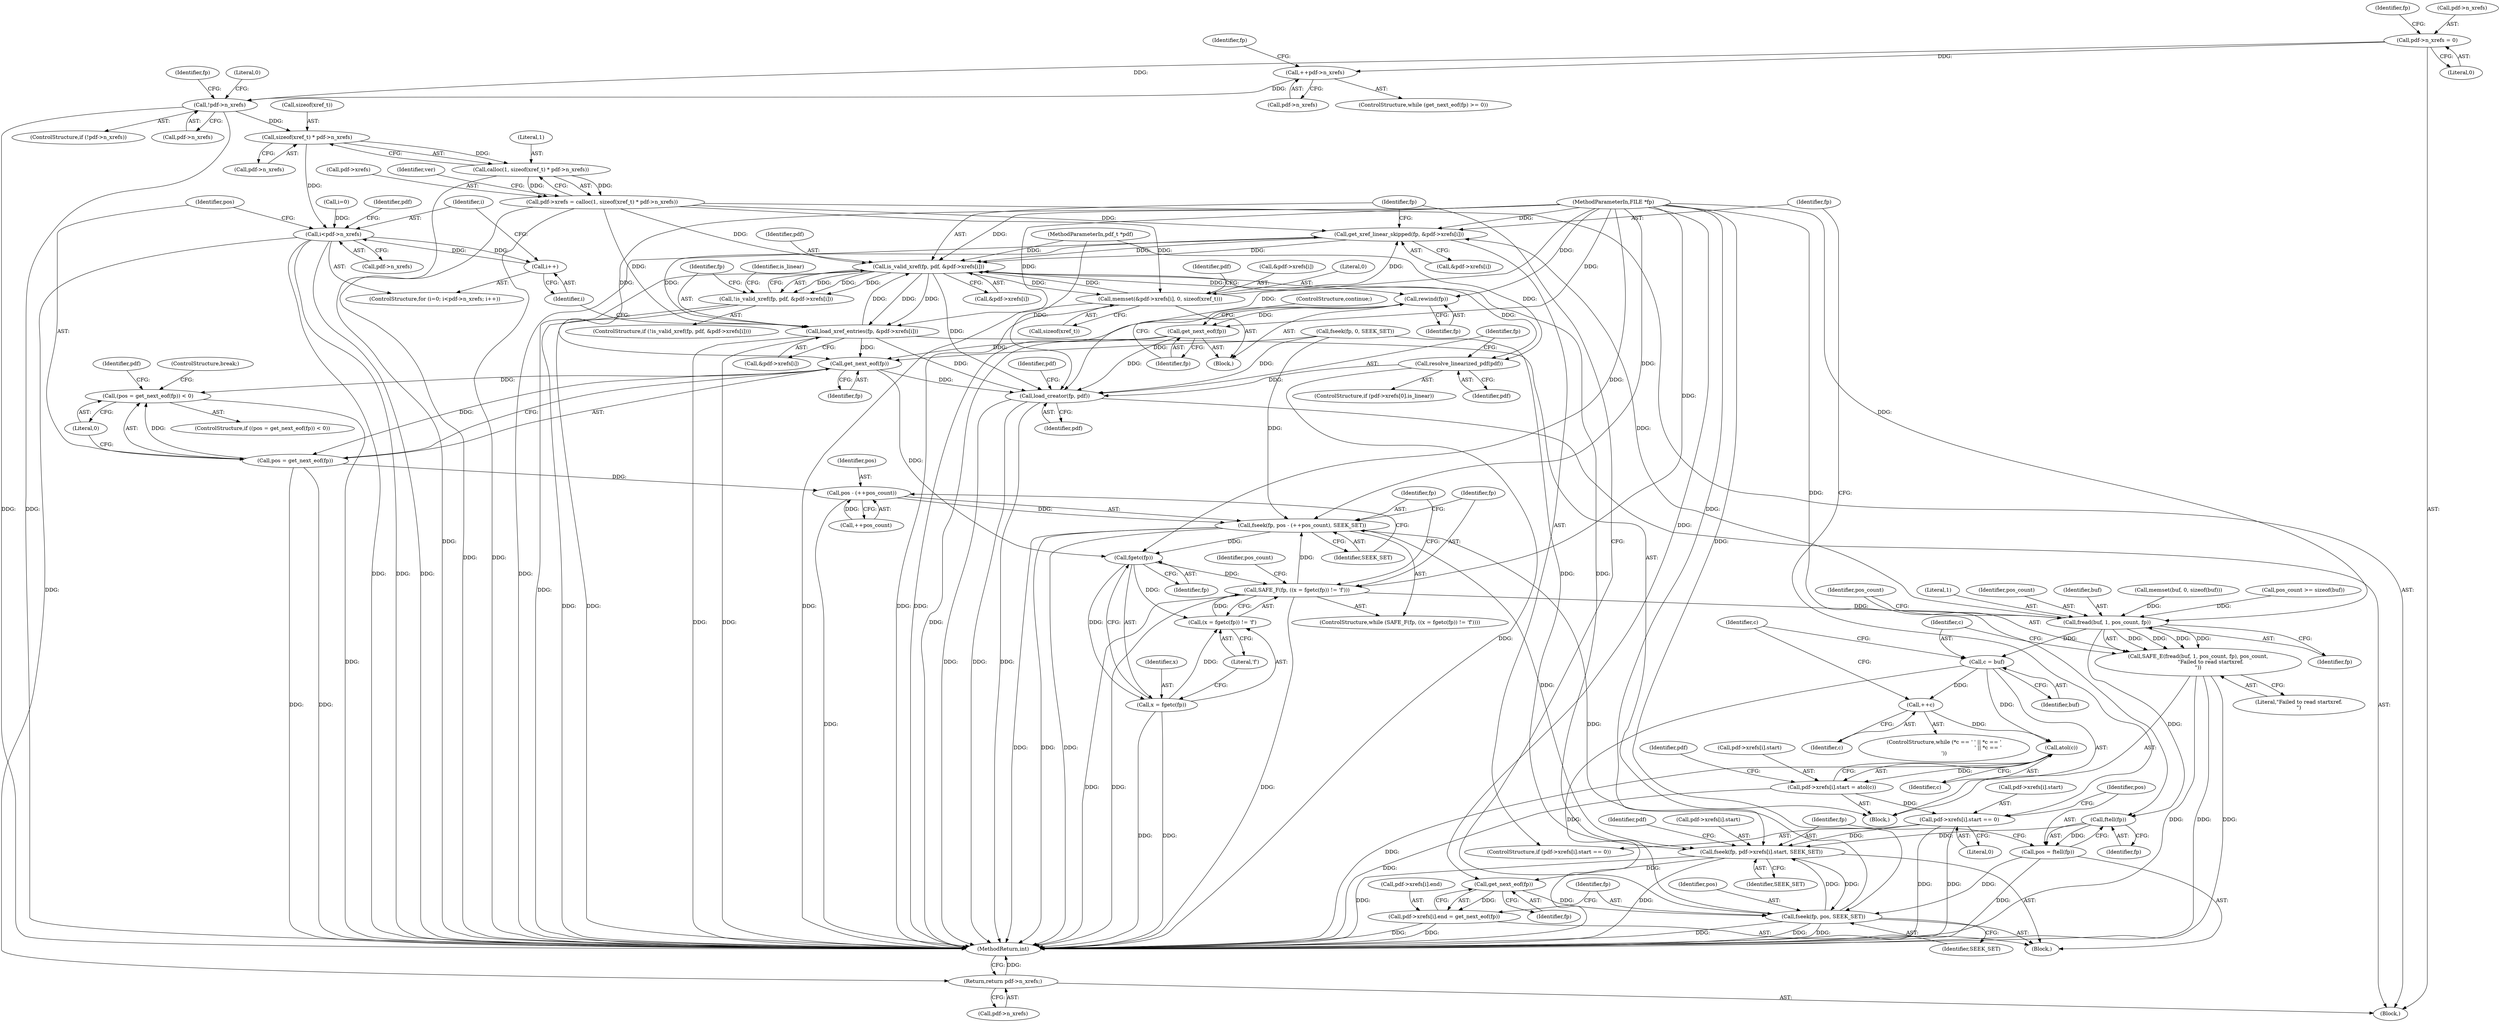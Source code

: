 digraph "0_pdfresurrect_0c4120fffa3dffe97b95c486a120eded82afe8a6_7@API" {
"1000165" [label="(Call,sizeof(xref_t) * pdf->n_xrefs)"];
"1000149" [label="(Call,!pdf->n_xrefs)"];
"1000144" [label="(Call,++pdf->n_xrefs)"];
"1000130" [label="(Call,pdf->n_xrefs = 0)"];
"1000163" [label="(Call,calloc(1, sizeof(xref_t) * pdf->n_xrefs))"];
"1000159" [label="(Call,pdf->xrefs = calloc(1, sizeof(xref_t) * pdf->n_xrefs))"];
"1000287" [label="(Call,get_xref_linear_skipped(fp, &pdf->xrefs[i]))"];
"1000327" [label="(Call,is_valid_xref(fp, pdf, &pdf->xrefs[i]))"];
"1000326" [label="(Call,!is_valid_xref(fp, pdf, &pdf->xrefs[i]))"];
"1000346" [label="(Call,memset(&pdf->xrefs[i], 0, sizeof(xref_t)))"];
"1000365" [label="(Call,rewind(fp))"];
"1000367" [label="(Call,get_next_eof(fp))"];
"1000190" [label="(Call,get_next_eof(fp))"];
"1000187" [label="(Call,(pos = get_next_eof(fp)) < 0)"];
"1000188" [label="(Call,pos = get_next_eof(fp))"];
"1000218" [label="(Call,pos - (++pos_count))"];
"1000216" [label="(Call,fseek(fp, pos - (++pos_count), SEEK_SET))"];
"1000213" [label="(Call,fgetc(fp))"];
"1000208" [label="(Call,SAFE_F(fp, ((x = fgetc(fp)) != 'f')))"];
"1000240" [label="(Call,fread(buf, 1, pos_count, fp))"];
"1000239" [label="(Call,SAFE_E(fread(buf, 1, pos_count, fp), pos_count,\n               \"Failed to read startxref.\n\"))"];
"1000247" [label="(Call,c = buf)"];
"1000265" [label="(Call,++c)"];
"1000275" [label="(Call,atol(c))"];
"1000267" [label="(Call,pdf->xrefs[i].start = atol(c))"];
"1000278" [label="(Call,pdf->xrefs[i].start == 0)"];
"1000301" [label="(Call,fseek(fp, pdf->xrefs[i].start, SEEK_SET))"];
"1000319" [label="(Call,get_next_eof(fp))"];
"1000311" [label="(Call,pdf->xrefs[i].end = get_next_eof(fp))"];
"1000321" [label="(Call,fseek(fp, pos, SEEK_SET))"];
"1000299" [label="(Call,ftell(fp))"];
"1000297" [label="(Call,pos = ftell(fp))"];
"1000210" [label="(Call,(x = fgetc(fp)) != 'f')"];
"1000211" [label="(Call,x = fgetc(fp))"];
"1000388" [label="(Call,load_creator(fp, pdf))"];
"1000370" [label="(Call,load_xref_entries(fp, &pdf->xrefs[i]))"];
"1000386" [label="(Call,resolve_linearized_pdf(pdf))"];
"1000178" [label="(Call,i<pdf->n_xrefs)"];
"1000183" [label="(Call,i++)"];
"1000391" [label="(Return,return pdf->n_xrefs;)"];
"1000242" [label="(Literal,1)"];
"1000326" [label="(Call,!is_valid_xref(fp, pdf, &pdf->xrefs[i]))"];
"1000243" [label="(Identifier,pos_count)"];
"1000220" [label="(Call,++pos_count)"];
"1000315" [label="(Identifier,pdf)"];
"1000311" [label="(Call,pdf->xrefs[i].end = get_next_eof(fp))"];
"1000186" [label="(ControlStructure,if ((pos = get_next_eof(fp)) < 0))"];
"1000212" [label="(Identifier,x)"];
"1000386" [label="(Call,resolve_linearized_pdf(pdf))"];
"1000301" [label="(Call,fseek(fp, pdf->xrefs[i].start, SEEK_SET))"];
"1000277" [label="(ControlStructure,if (pdf->xrefs[i].start == 0))"];
"1000117" [label="(MethodParameterIn,pdf_t *pdf)"];
"1000213" [label="(Call,fgetc(fp))"];
"1000210" [label="(Call,(x = fgetc(fp)) != 'f')"];
"1000219" [label="(Identifier,pos)"];
"1000156" [label="(Identifier,fp)"];
"1000118" [label="(Block,)"];
"1000390" [label="(Identifier,pdf)"];
"1000346" [label="(Call,memset(&pdf->xrefs[i], 0, sizeof(xref_t)))"];
"1000211" [label="(Call,x = fgetc(fp))"];
"1000178" [label="(Call,i<pdf->n_xrefs)"];
"1000217" [label="(Identifier,fp)"];
"1000240" [label="(Call,fread(buf, 1, pos_count, fp))"];
"1000265" [label="(Call,++c)"];
"1000275" [label="(Call,atol(c))"];
"1000116" [label="(MethodParameterIn,FILE *fp)"];
"1000241" [label="(Identifier,buf)"];
"1000154" [label="(Literal,0)"];
"1000179" [label="(Identifier,i)"];
"1000145" [label="(Call,pdf->n_xrefs)"];
"1000209" [label="(Identifier,fp)"];
"1000234" [label="(Call,memset(buf, 0, sizeof(buf)))"];
"1000395" [label="(MethodReturn,int)"];
"1000328" [label="(Identifier,fp)"];
"1000144" [label="(Call,++pdf->n_xrefs)"];
"1000325" [label="(ControlStructure,if (!is_valid_xref(fp, pdf, &pdf->xrefs[i])))"];
"1000287" [label="(Call,get_xref_linear_skipped(fp, &pdf->xrefs[i]))"];
"1000321" [label="(Call,fseek(fp, pos, SEEK_SET))"];
"1000319" [label="(Call,get_next_eof(fp))"];
"1000247" [label="(Call,c = buf)"];
"1000367" [label="(Call,get_next_eof(fp))"];
"1000297" [label="(Call,pos = ftell(fp))"];
"1000371" [label="(Identifier,fp)"];
"1000215" [label="(Literal,'f')"];
"1000248" [label="(Identifier,c)"];
"1000323" [label="(Identifier,pos)"];
"1000189" [label="(Identifier,pos)"];
"1000142" [label="(Identifier,fp)"];
"1000164" [label="(Literal,1)"];
"1000136" [label="(Identifier,fp)"];
"1000160" [label="(Call,pdf->xrefs)"];
"1000216" [label="(Call,fseek(fp, pos - (++pos_count), SEEK_SET))"];
"1000245" [label="(Identifier,pos_count)"];
"1000168" [label="(Call,pdf->n_xrefs)"];
"1000149" [label="(Call,!pdf->n_xrefs)"];
"1000244" [label="(Identifier,fp)"];
"1000365" [label="(Call,rewind(fp))"];
"1000288" [label="(Identifier,fp)"];
"1000192" [label="(Literal,0)"];
"1000378" [label="(ControlStructure,if (pdf->xrefs[0].is_linear))"];
"1000310" [label="(Identifier,SEEK_SET)"];
"1000296" [label="(Block,)"];
"1000279" [label="(Call,pdf->xrefs[i].start)"];
"1000387" [label="(Identifier,pdf)"];
"1000175" [label="(Call,i=0)"];
"1000370" [label="(Call,load_xref_entries(fp, &pdf->xrefs[i]))"];
"1000250" [label="(ControlStructure,while (*c == ' ' || *c == '\n' || *c == '\r'))"];
"1000224" [label="(Call,pos_count >= sizeof(buf))"];
"1000330" [label="(Call,&pdf->xrefs[i])"];
"1000130" [label="(Call,pdf->n_xrefs = 0)"];
"1000360" [label="(Identifier,pdf)"];
"1000372" [label="(Call,&pdf->xrefs[i])"];
"1000222" [label="(Identifier,SEEK_SET)"];
"1000249" [label="(Identifier,buf)"];
"1000155" [label="(Call,fseek(fp, 0, SEEK_SET))"];
"1000303" [label="(Call,pdf->xrefs[i].start)"];
"1000190" [label="(Call,get_next_eof(fp))"];
"1000148" [label="(ControlStructure,if (!pdf->n_xrefs))"];
"1000289" [label="(Call,&pdf->xrefs[i])"];
"1000354" [label="(Call,sizeof(xref_t))"];
"1000299" [label="(Call,ftell(fp))"];
"1000320" [label="(Identifier,fp)"];
"1000393" [label="(Identifier,pdf)"];
"1000183" [label="(Call,i++)"];
"1000300" [label="(Identifier,fp)"];
"1000131" [label="(Call,pdf->n_xrefs)"];
"1000282" [label="(Identifier,pdf)"];
"1000347" [label="(Call,&pdf->xrefs[i])"];
"1000329" [label="(Identifier,pdf)"];
"1000338" [label="(Identifier,is_linear)"];
"1000268" [label="(Call,pdf->xrefs[i].start)"];
"1000368" [label="(Identifier,fp)"];
"1000134" [label="(Literal,0)"];
"1000174" [label="(ControlStructure,for (i=0; i<pdf->n_xrefs; i++))"];
"1000276" [label="(Identifier,c)"];
"1000150" [label="(Call,pdf->n_xrefs)"];
"1000336" [label="(Block,)"];
"1000208" [label="(Call,SAFE_F(fp, ((x = fgetc(fp)) != 'f')))"];
"1000389" [label="(Identifier,fp)"];
"1000324" [label="(Identifier,SEEK_SET)"];
"1000392" [label="(Call,pdf->n_xrefs)"];
"1000369" [label="(ControlStructure,continue;)"];
"1000254" [label="(Identifier,c)"];
"1000327" [label="(Call,is_valid_xref(fp, pdf, &pdf->xrefs[i]))"];
"1000278" [label="(Call,pdf->xrefs[i].start == 0)"];
"1000139" [label="(ControlStructure,while (get_next_eof(fp) >= 0))"];
"1000166" [label="(Call,sizeof(xref_t))"];
"1000388" [label="(Call,load_creator(fp, pdf))"];
"1000188" [label="(Call,pos = get_next_eof(fp))"];
"1000382" [label="(Identifier,pdf)"];
"1000198" [label="(Identifier,pdf)"];
"1000246" [label="(Literal,\"Failed to read startxref.\n\")"];
"1000267" [label="(Call,pdf->xrefs[i].start = atol(c))"];
"1000191" [label="(Identifier,fp)"];
"1000180" [label="(Call,pdf->n_xrefs)"];
"1000225" [label="(Identifier,pos_count)"];
"1000165" [label="(Call,sizeof(xref_t) * pdf->n_xrefs)"];
"1000286" [label="(Literal,0)"];
"1000184" [label="(Identifier,i)"];
"1000353" [label="(Literal,0)"];
"1000214" [label="(Identifier,fp)"];
"1000298" [label="(Identifier,pos)"];
"1000312" [label="(Call,pdf->xrefs[i].end)"];
"1000391" [label="(Return,return pdf->n_xrefs;)"];
"1000266" [label="(Identifier,c)"];
"1000207" [label="(ControlStructure,while (SAFE_F(fp, ((x = fgetc(fp)) != 'f'))))"];
"1000159" [label="(Call,pdf->xrefs = calloc(1, sizeof(xref_t) * pdf->n_xrefs))"];
"1000187" [label="(Call,(pos = get_next_eof(fp)) < 0)"];
"1000163" [label="(Call,calloc(1, sizeof(xref_t) * pdf->n_xrefs))"];
"1000322" [label="(Identifier,fp)"];
"1000218" [label="(Call,pos - (++pos_count))"];
"1000172" [label="(Identifier,ver)"];
"1000185" [label="(Block,)"];
"1000193" [label="(ControlStructure,break;)"];
"1000302" [label="(Identifier,fp)"];
"1000239" [label="(Call,SAFE_E(fread(buf, 1, pos_count, fp), pos_count,\n               \"Failed to read startxref.\n\"))"];
"1000366" [label="(Identifier,fp)"];
"1000165" -> "1000163"  [label="AST: "];
"1000165" -> "1000168"  [label="CFG: "];
"1000166" -> "1000165"  [label="AST: "];
"1000168" -> "1000165"  [label="AST: "];
"1000163" -> "1000165"  [label="CFG: "];
"1000165" -> "1000163"  [label="DDG: "];
"1000149" -> "1000165"  [label="DDG: "];
"1000165" -> "1000178"  [label="DDG: "];
"1000149" -> "1000148"  [label="AST: "];
"1000149" -> "1000150"  [label="CFG: "];
"1000150" -> "1000149"  [label="AST: "];
"1000154" -> "1000149"  [label="CFG: "];
"1000156" -> "1000149"  [label="CFG: "];
"1000149" -> "1000395"  [label="DDG: "];
"1000149" -> "1000395"  [label="DDG: "];
"1000144" -> "1000149"  [label="DDG: "];
"1000130" -> "1000149"  [label="DDG: "];
"1000144" -> "1000139"  [label="AST: "];
"1000144" -> "1000145"  [label="CFG: "];
"1000145" -> "1000144"  [label="AST: "];
"1000142" -> "1000144"  [label="CFG: "];
"1000130" -> "1000144"  [label="DDG: "];
"1000130" -> "1000118"  [label="AST: "];
"1000130" -> "1000134"  [label="CFG: "];
"1000131" -> "1000130"  [label="AST: "];
"1000134" -> "1000130"  [label="AST: "];
"1000136" -> "1000130"  [label="CFG: "];
"1000163" -> "1000159"  [label="AST: "];
"1000164" -> "1000163"  [label="AST: "];
"1000159" -> "1000163"  [label="CFG: "];
"1000163" -> "1000395"  [label="DDG: "];
"1000163" -> "1000159"  [label="DDG: "];
"1000163" -> "1000159"  [label="DDG: "];
"1000159" -> "1000118"  [label="AST: "];
"1000160" -> "1000159"  [label="AST: "];
"1000172" -> "1000159"  [label="CFG: "];
"1000159" -> "1000395"  [label="DDG: "];
"1000159" -> "1000395"  [label="DDG: "];
"1000159" -> "1000287"  [label="DDG: "];
"1000159" -> "1000327"  [label="DDG: "];
"1000159" -> "1000346"  [label="DDG: "];
"1000159" -> "1000370"  [label="DDG: "];
"1000287" -> "1000277"  [label="AST: "];
"1000287" -> "1000289"  [label="CFG: "];
"1000288" -> "1000287"  [label="AST: "];
"1000289" -> "1000287"  [label="AST: "];
"1000328" -> "1000287"  [label="CFG: "];
"1000287" -> "1000395"  [label="DDG: "];
"1000240" -> "1000287"  [label="DDG: "];
"1000116" -> "1000287"  [label="DDG: "];
"1000346" -> "1000287"  [label="DDG: "];
"1000370" -> "1000287"  [label="DDG: "];
"1000287" -> "1000327"  [label="DDG: "];
"1000287" -> "1000327"  [label="DDG: "];
"1000327" -> "1000326"  [label="AST: "];
"1000327" -> "1000330"  [label="CFG: "];
"1000328" -> "1000327"  [label="AST: "];
"1000329" -> "1000327"  [label="AST: "];
"1000330" -> "1000327"  [label="AST: "];
"1000326" -> "1000327"  [label="CFG: "];
"1000327" -> "1000395"  [label="DDG: "];
"1000327" -> "1000326"  [label="DDG: "];
"1000327" -> "1000326"  [label="DDG: "];
"1000327" -> "1000326"  [label="DDG: "];
"1000321" -> "1000327"  [label="DDG: "];
"1000116" -> "1000327"  [label="DDG: "];
"1000117" -> "1000327"  [label="DDG: "];
"1000346" -> "1000327"  [label="DDG: "];
"1000370" -> "1000327"  [label="DDG: "];
"1000327" -> "1000346"  [label="DDG: "];
"1000327" -> "1000365"  [label="DDG: "];
"1000327" -> "1000370"  [label="DDG: "];
"1000327" -> "1000370"  [label="DDG: "];
"1000327" -> "1000386"  [label="DDG: "];
"1000327" -> "1000388"  [label="DDG: "];
"1000326" -> "1000325"  [label="AST: "];
"1000338" -> "1000326"  [label="CFG: "];
"1000371" -> "1000326"  [label="CFG: "];
"1000326" -> "1000395"  [label="DDG: "];
"1000326" -> "1000395"  [label="DDG: "];
"1000346" -> "1000336"  [label="AST: "];
"1000346" -> "1000354"  [label="CFG: "];
"1000347" -> "1000346"  [label="AST: "];
"1000353" -> "1000346"  [label="AST: "];
"1000354" -> "1000346"  [label="AST: "];
"1000360" -> "1000346"  [label="CFG: "];
"1000346" -> "1000395"  [label="DDG: "];
"1000346" -> "1000395"  [label="DDG: "];
"1000365" -> "1000336"  [label="AST: "];
"1000365" -> "1000366"  [label="CFG: "];
"1000366" -> "1000365"  [label="AST: "];
"1000368" -> "1000365"  [label="CFG: "];
"1000365" -> "1000395"  [label="DDG: "];
"1000116" -> "1000365"  [label="DDG: "];
"1000365" -> "1000367"  [label="DDG: "];
"1000367" -> "1000336"  [label="AST: "];
"1000367" -> "1000368"  [label="CFG: "];
"1000368" -> "1000367"  [label="AST: "];
"1000369" -> "1000367"  [label="CFG: "];
"1000367" -> "1000395"  [label="DDG: "];
"1000367" -> "1000190"  [label="DDG: "];
"1000116" -> "1000367"  [label="DDG: "];
"1000367" -> "1000388"  [label="DDG: "];
"1000190" -> "1000188"  [label="AST: "];
"1000190" -> "1000191"  [label="CFG: "];
"1000191" -> "1000190"  [label="AST: "];
"1000188" -> "1000190"  [label="CFG: "];
"1000190" -> "1000187"  [label="DDG: "];
"1000190" -> "1000188"  [label="DDG: "];
"1000155" -> "1000190"  [label="DDG: "];
"1000370" -> "1000190"  [label="DDG: "];
"1000116" -> "1000190"  [label="DDG: "];
"1000190" -> "1000213"  [label="DDG: "];
"1000190" -> "1000388"  [label="DDG: "];
"1000187" -> "1000186"  [label="AST: "];
"1000187" -> "1000192"  [label="CFG: "];
"1000188" -> "1000187"  [label="AST: "];
"1000192" -> "1000187"  [label="AST: "];
"1000193" -> "1000187"  [label="CFG: "];
"1000198" -> "1000187"  [label="CFG: "];
"1000187" -> "1000395"  [label="DDG: "];
"1000188" -> "1000187"  [label="DDG: "];
"1000189" -> "1000188"  [label="AST: "];
"1000192" -> "1000188"  [label="CFG: "];
"1000188" -> "1000395"  [label="DDG: "];
"1000188" -> "1000395"  [label="DDG: "];
"1000188" -> "1000218"  [label="DDG: "];
"1000218" -> "1000216"  [label="AST: "];
"1000218" -> "1000220"  [label="CFG: "];
"1000219" -> "1000218"  [label="AST: "];
"1000220" -> "1000218"  [label="AST: "];
"1000222" -> "1000218"  [label="CFG: "];
"1000218" -> "1000395"  [label="DDG: "];
"1000218" -> "1000216"  [label="DDG: "];
"1000220" -> "1000218"  [label="DDG: "];
"1000216" -> "1000207"  [label="AST: "];
"1000216" -> "1000222"  [label="CFG: "];
"1000217" -> "1000216"  [label="AST: "];
"1000222" -> "1000216"  [label="AST: "];
"1000209" -> "1000216"  [label="CFG: "];
"1000216" -> "1000395"  [label="DDG: "];
"1000216" -> "1000395"  [label="DDG: "];
"1000216" -> "1000395"  [label="DDG: "];
"1000216" -> "1000213"  [label="DDG: "];
"1000208" -> "1000216"  [label="DDG: "];
"1000116" -> "1000216"  [label="DDG: "];
"1000155" -> "1000216"  [label="DDG: "];
"1000321" -> "1000216"  [label="DDG: "];
"1000216" -> "1000301"  [label="DDG: "];
"1000213" -> "1000211"  [label="AST: "];
"1000213" -> "1000214"  [label="CFG: "];
"1000214" -> "1000213"  [label="AST: "];
"1000211" -> "1000213"  [label="CFG: "];
"1000213" -> "1000208"  [label="DDG: "];
"1000213" -> "1000210"  [label="DDG: "];
"1000213" -> "1000211"  [label="DDG: "];
"1000116" -> "1000213"  [label="DDG: "];
"1000208" -> "1000207"  [label="AST: "];
"1000208" -> "1000210"  [label="CFG: "];
"1000209" -> "1000208"  [label="AST: "];
"1000210" -> "1000208"  [label="AST: "];
"1000217" -> "1000208"  [label="CFG: "];
"1000225" -> "1000208"  [label="CFG: "];
"1000208" -> "1000395"  [label="DDG: "];
"1000208" -> "1000395"  [label="DDG: "];
"1000208" -> "1000395"  [label="DDG: "];
"1000116" -> "1000208"  [label="DDG: "];
"1000210" -> "1000208"  [label="DDG: "];
"1000208" -> "1000240"  [label="DDG: "];
"1000240" -> "1000239"  [label="AST: "];
"1000240" -> "1000244"  [label="CFG: "];
"1000241" -> "1000240"  [label="AST: "];
"1000242" -> "1000240"  [label="AST: "];
"1000243" -> "1000240"  [label="AST: "];
"1000244" -> "1000240"  [label="AST: "];
"1000245" -> "1000240"  [label="CFG: "];
"1000240" -> "1000239"  [label="DDG: "];
"1000240" -> "1000239"  [label="DDG: "];
"1000240" -> "1000239"  [label="DDG: "];
"1000240" -> "1000239"  [label="DDG: "];
"1000234" -> "1000240"  [label="DDG: "];
"1000224" -> "1000240"  [label="DDG: "];
"1000116" -> "1000240"  [label="DDG: "];
"1000240" -> "1000247"  [label="DDG: "];
"1000240" -> "1000299"  [label="DDG: "];
"1000239" -> "1000185"  [label="AST: "];
"1000239" -> "1000246"  [label="CFG: "];
"1000245" -> "1000239"  [label="AST: "];
"1000246" -> "1000239"  [label="AST: "];
"1000248" -> "1000239"  [label="CFG: "];
"1000239" -> "1000395"  [label="DDG: "];
"1000239" -> "1000395"  [label="DDG: "];
"1000239" -> "1000395"  [label="DDG: "];
"1000247" -> "1000185"  [label="AST: "];
"1000247" -> "1000249"  [label="CFG: "];
"1000248" -> "1000247"  [label="AST: "];
"1000249" -> "1000247"  [label="AST: "];
"1000254" -> "1000247"  [label="CFG: "];
"1000247" -> "1000395"  [label="DDG: "];
"1000247" -> "1000265"  [label="DDG: "];
"1000247" -> "1000275"  [label="DDG: "];
"1000265" -> "1000250"  [label="AST: "];
"1000265" -> "1000266"  [label="CFG: "];
"1000266" -> "1000265"  [label="AST: "];
"1000254" -> "1000265"  [label="CFG: "];
"1000265" -> "1000275"  [label="DDG: "];
"1000275" -> "1000267"  [label="AST: "];
"1000275" -> "1000276"  [label="CFG: "];
"1000276" -> "1000275"  [label="AST: "];
"1000267" -> "1000275"  [label="CFG: "];
"1000275" -> "1000395"  [label="DDG: "];
"1000275" -> "1000267"  [label="DDG: "];
"1000267" -> "1000185"  [label="AST: "];
"1000268" -> "1000267"  [label="AST: "];
"1000282" -> "1000267"  [label="CFG: "];
"1000267" -> "1000395"  [label="DDG: "];
"1000267" -> "1000278"  [label="DDG: "];
"1000278" -> "1000277"  [label="AST: "];
"1000278" -> "1000286"  [label="CFG: "];
"1000279" -> "1000278"  [label="AST: "];
"1000286" -> "1000278"  [label="AST: "];
"1000288" -> "1000278"  [label="CFG: "];
"1000298" -> "1000278"  [label="CFG: "];
"1000278" -> "1000395"  [label="DDG: "];
"1000278" -> "1000395"  [label="DDG: "];
"1000278" -> "1000301"  [label="DDG: "];
"1000301" -> "1000296"  [label="AST: "];
"1000301" -> "1000310"  [label="CFG: "];
"1000302" -> "1000301"  [label="AST: "];
"1000303" -> "1000301"  [label="AST: "];
"1000310" -> "1000301"  [label="AST: "];
"1000315" -> "1000301"  [label="CFG: "];
"1000301" -> "1000395"  [label="DDG: "];
"1000301" -> "1000395"  [label="DDG: "];
"1000299" -> "1000301"  [label="DDG: "];
"1000116" -> "1000301"  [label="DDG: "];
"1000155" -> "1000301"  [label="DDG: "];
"1000321" -> "1000301"  [label="DDG: "];
"1000301" -> "1000319"  [label="DDG: "];
"1000301" -> "1000321"  [label="DDG: "];
"1000319" -> "1000311"  [label="AST: "];
"1000319" -> "1000320"  [label="CFG: "];
"1000320" -> "1000319"  [label="AST: "];
"1000311" -> "1000319"  [label="CFG: "];
"1000319" -> "1000311"  [label="DDG: "];
"1000116" -> "1000319"  [label="DDG: "];
"1000319" -> "1000321"  [label="DDG: "];
"1000311" -> "1000296"  [label="AST: "];
"1000312" -> "1000311"  [label="AST: "];
"1000322" -> "1000311"  [label="CFG: "];
"1000311" -> "1000395"  [label="DDG: "];
"1000311" -> "1000395"  [label="DDG: "];
"1000321" -> "1000296"  [label="AST: "];
"1000321" -> "1000324"  [label="CFG: "];
"1000322" -> "1000321"  [label="AST: "];
"1000323" -> "1000321"  [label="AST: "];
"1000324" -> "1000321"  [label="AST: "];
"1000328" -> "1000321"  [label="CFG: "];
"1000321" -> "1000395"  [label="DDG: "];
"1000321" -> "1000395"  [label="DDG: "];
"1000321" -> "1000395"  [label="DDG: "];
"1000116" -> "1000321"  [label="DDG: "];
"1000297" -> "1000321"  [label="DDG: "];
"1000299" -> "1000297"  [label="AST: "];
"1000299" -> "1000300"  [label="CFG: "];
"1000300" -> "1000299"  [label="AST: "];
"1000297" -> "1000299"  [label="CFG: "];
"1000299" -> "1000297"  [label="DDG: "];
"1000116" -> "1000299"  [label="DDG: "];
"1000297" -> "1000296"  [label="AST: "];
"1000298" -> "1000297"  [label="AST: "];
"1000302" -> "1000297"  [label="CFG: "];
"1000297" -> "1000395"  [label="DDG: "];
"1000210" -> "1000215"  [label="CFG: "];
"1000211" -> "1000210"  [label="AST: "];
"1000215" -> "1000210"  [label="AST: "];
"1000211" -> "1000210"  [label="DDG: "];
"1000212" -> "1000211"  [label="AST: "];
"1000215" -> "1000211"  [label="CFG: "];
"1000211" -> "1000395"  [label="DDG: "];
"1000211" -> "1000395"  [label="DDG: "];
"1000388" -> "1000118"  [label="AST: "];
"1000388" -> "1000390"  [label="CFG: "];
"1000389" -> "1000388"  [label="AST: "];
"1000390" -> "1000388"  [label="AST: "];
"1000393" -> "1000388"  [label="CFG: "];
"1000388" -> "1000395"  [label="DDG: "];
"1000388" -> "1000395"  [label="DDG: "];
"1000388" -> "1000395"  [label="DDG: "];
"1000155" -> "1000388"  [label="DDG: "];
"1000370" -> "1000388"  [label="DDG: "];
"1000116" -> "1000388"  [label="DDG: "];
"1000386" -> "1000388"  [label="DDG: "];
"1000117" -> "1000388"  [label="DDG: "];
"1000370" -> "1000185"  [label="AST: "];
"1000370" -> "1000372"  [label="CFG: "];
"1000371" -> "1000370"  [label="AST: "];
"1000372" -> "1000370"  [label="AST: "];
"1000184" -> "1000370"  [label="CFG: "];
"1000370" -> "1000395"  [label="DDG: "];
"1000370" -> "1000395"  [label="DDG: "];
"1000116" -> "1000370"  [label="DDG: "];
"1000386" -> "1000378"  [label="AST: "];
"1000386" -> "1000387"  [label="CFG: "];
"1000387" -> "1000386"  [label="AST: "];
"1000389" -> "1000386"  [label="CFG: "];
"1000386" -> "1000395"  [label="DDG: "];
"1000117" -> "1000386"  [label="DDG: "];
"1000178" -> "1000174"  [label="AST: "];
"1000178" -> "1000180"  [label="CFG: "];
"1000179" -> "1000178"  [label="AST: "];
"1000180" -> "1000178"  [label="AST: "];
"1000189" -> "1000178"  [label="CFG: "];
"1000382" -> "1000178"  [label="CFG: "];
"1000178" -> "1000395"  [label="DDG: "];
"1000178" -> "1000395"  [label="DDG: "];
"1000178" -> "1000395"  [label="DDG: "];
"1000183" -> "1000178"  [label="DDG: "];
"1000175" -> "1000178"  [label="DDG: "];
"1000178" -> "1000183"  [label="DDG: "];
"1000178" -> "1000391"  [label="DDG: "];
"1000183" -> "1000174"  [label="AST: "];
"1000183" -> "1000184"  [label="CFG: "];
"1000184" -> "1000183"  [label="AST: "];
"1000179" -> "1000183"  [label="CFG: "];
"1000391" -> "1000118"  [label="AST: "];
"1000391" -> "1000392"  [label="CFG: "];
"1000392" -> "1000391"  [label="AST: "];
"1000395" -> "1000391"  [label="CFG: "];
"1000391" -> "1000395"  [label="DDG: "];
}
